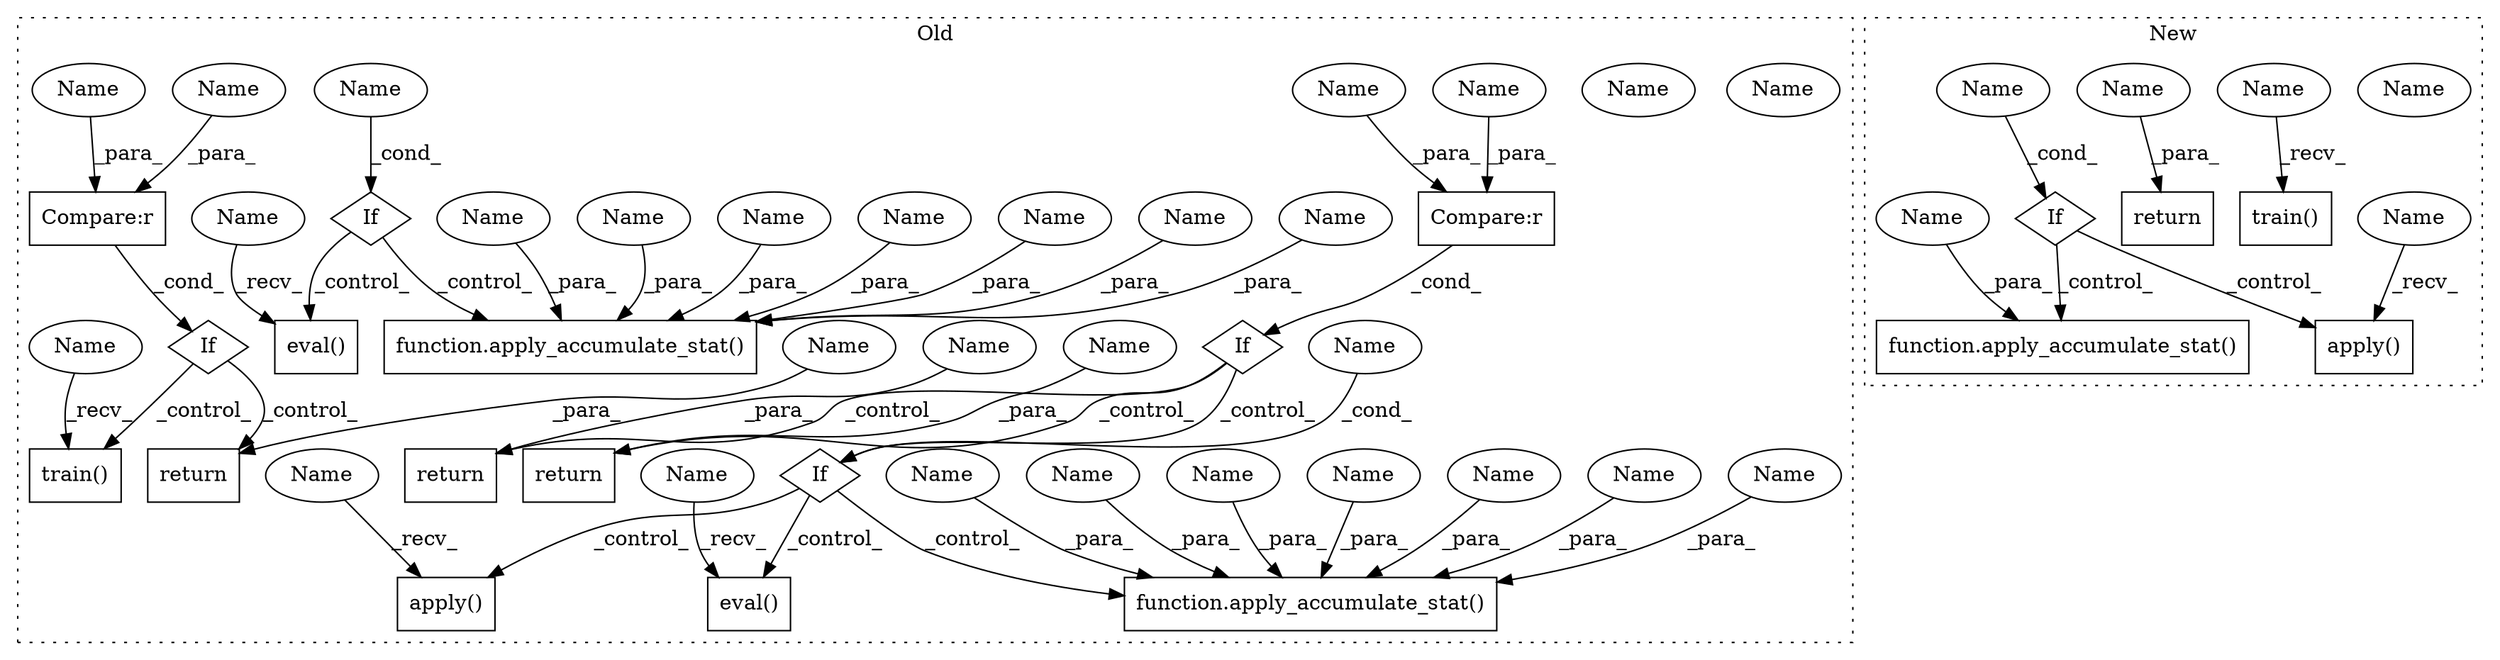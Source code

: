 digraph G {
subgraph cluster0 {
1 [label="function.apply_accumulate_stat()" a="75" s="9442,9534" l="22,1" shape="box"];
3 [label="If" a="96" s="9402" l="3" shape="diamond"];
5 [label="train()" a="75" s="9063" l="16" shape="box"];
6 [label="Name" a="87" s="9405" l="19" shape="ellipse"];
8 [label="If" a="96" s="9026" l="3" shape="diamond"];
9 [label="Compare:r" a="40" s="9029" l="20" shape="box"];
11 [label="apply()" a="75" s="9552,9593" l="15,1" shape="box"];
12 [label="If" a="96" s="9145" l="3" shape="diamond"];
14 [label="Name" a="87" s="9148" l="19" shape="ellipse"];
15 [label="eval()" a="75" s="9346" l="10" shape="box"];
16 [label="return" a="93" s="9803" l="7" shape="box"];
17 [label="eval()" a="75" s="9629" l="15" shape="box"];
18 [label="function.apply_accumulate_stat()" a="75" s="9181,9268" l="22,1" shape="box"];
19 [label="return" a="93" s="9761" l="7" shape="box"];
20 [label="If" a="96" s="9365" l="3" shape="diamond"];
21 [label="Compare:r" a="40" s="9368" l="20" shape="box"];
23 [label="return" a="93" s="9092" l="7" shape="box"];
24 [label="Name" a="87" s="9249" l="11" shape="ellipse"];
25 [label="Name" a="87" s="9515" l="11" shape="ellipse"];
26 [label="Name" a="87" s="9208" l="13" shape="ellipse"];
27 [label="Name" a="87" s="9474" l="13" shape="ellipse"];
28 [label="Name" a="87" s="9496" l="10" shape="ellipse"];
29 [label="Name" a="87" s="9230" l="10" shape="ellipse"];
30 [label="Name" a="87" s="9528" l="6" shape="ellipse"];
31 [label="Name" a="87" s="9262" l="6" shape="ellipse"];
33 [label="Name" a="87" s="9489" l="5" shape="ellipse"];
34 [label="Name" a="87" s="9223" l="5" shape="ellipse"];
39 [label="Name" a="87" s="9508" l="5" shape="ellipse"];
40 [label="Name" a="87" s="9242" l="5" shape="ellipse"];
41 [label="Name" a="87" s="9099" l="8" shape="ellipse"];
42 [label="Name" a="87" s="9629" l="8" shape="ellipse"];
43 [label="Name" a="87" s="9368" l="8" shape="ellipse"];
44 [label="Name" a="87" s="9063" l="8" shape="ellipse"];
45 [label="Name" a="87" s="9768" l="8" shape="ellipse"];
46 [label="Name" a="87" s="9029" l="8" shape="ellipse"];
47 [label="Name" a="87" s="9464" l="8" shape="ellipse"];
48 [label="Name" a="87" s="9552" l="8" shape="ellipse"];
49 [label="Name" a="87" s="9346" l="3" shape="ellipse"];
50 [label="Name" a="87" s="9203" l="3" shape="ellipse"];
51 [label="Name" a="87" s="9810" l="3" shape="ellipse"];
52 [label="Name" a="87" s="9405" l="19" shape="ellipse"];
53 [label="Name" a="87" s="9148" l="19" shape="ellipse"];
54 [label="Name" a="87" s="9384" l="4" shape="ellipse"];
55 [label="Name" a="87" s="9045" l="4" shape="ellipse"];
label = "Old";
style="dotted";
}
subgraph cluster1 {
2 [label="return" a="93" s="8822" l="7" shape="box"];
4 [label="train()" a="75" s="8480" l="15" shape="box"];
7 [label="apply()" a="75" s="8776,8816" l="14,1" shape="box"];
10 [label="If" a="96" s="8524" l="3" shape="diamond"];
13 [label="Name" a="87" s="8527" l="19" shape="ellipse"];
22 [label="function.apply_accumulate_stat()" a="75" s="8556,8647" l="22,1" shape="box"];
32 [label="Name" a="87" s="8527" l="19" shape="ellipse"];
35 [label="Name" a="87" s="8480" l="7" shape="ellipse"];
36 [label="Name" a="87" s="8829" l="7" shape="ellipse"];
37 [label="Name" a="87" s="8776" l="7" shape="ellipse"];
38 [label="Name" a="87" s="8578" l="7" shape="ellipse"];
label = "New";
style="dotted";
}
3 -> 1 [label="_control_"];
3 -> 11 [label="_control_"];
3 -> 17 [label="_control_"];
8 -> 23 [label="_control_"];
8 -> 5 [label="_control_"];
9 -> 8 [label="_cond_"];
10 -> 7 [label="_control_"];
10 -> 22 [label="_control_"];
12 -> 15 [label="_control_"];
12 -> 18 [label="_control_"];
20 -> 19 [label="_control_"];
20 -> 3 [label="_control_"];
20 -> 16 [label="_control_"];
21 -> 20 [label="_cond_"];
24 -> 18 [label="_para_"];
25 -> 1 [label="_para_"];
26 -> 18 [label="_para_"];
27 -> 1 [label="_para_"];
28 -> 1 [label="_para_"];
29 -> 18 [label="_para_"];
30 -> 1 [label="_para_"];
31 -> 18 [label="_para_"];
32 -> 10 [label="_cond_"];
33 -> 1 [label="_para_"];
34 -> 18 [label="_para_"];
35 -> 4 [label="_recv_"];
36 -> 2 [label="_para_"];
37 -> 7 [label="_recv_"];
38 -> 22 [label="_para_"];
39 -> 1 [label="_para_"];
40 -> 18 [label="_para_"];
41 -> 23 [label="_para_"];
42 -> 17 [label="_recv_"];
43 -> 21 [label="_para_"];
44 -> 5 [label="_recv_"];
45 -> 19 [label="_para_"];
46 -> 9 [label="_para_"];
47 -> 1 [label="_para_"];
48 -> 11 [label="_recv_"];
49 -> 15 [label="_recv_"];
50 -> 18 [label="_para_"];
51 -> 16 [label="_para_"];
52 -> 3 [label="_cond_"];
53 -> 12 [label="_cond_"];
54 -> 21 [label="_para_"];
55 -> 9 [label="_para_"];
}
